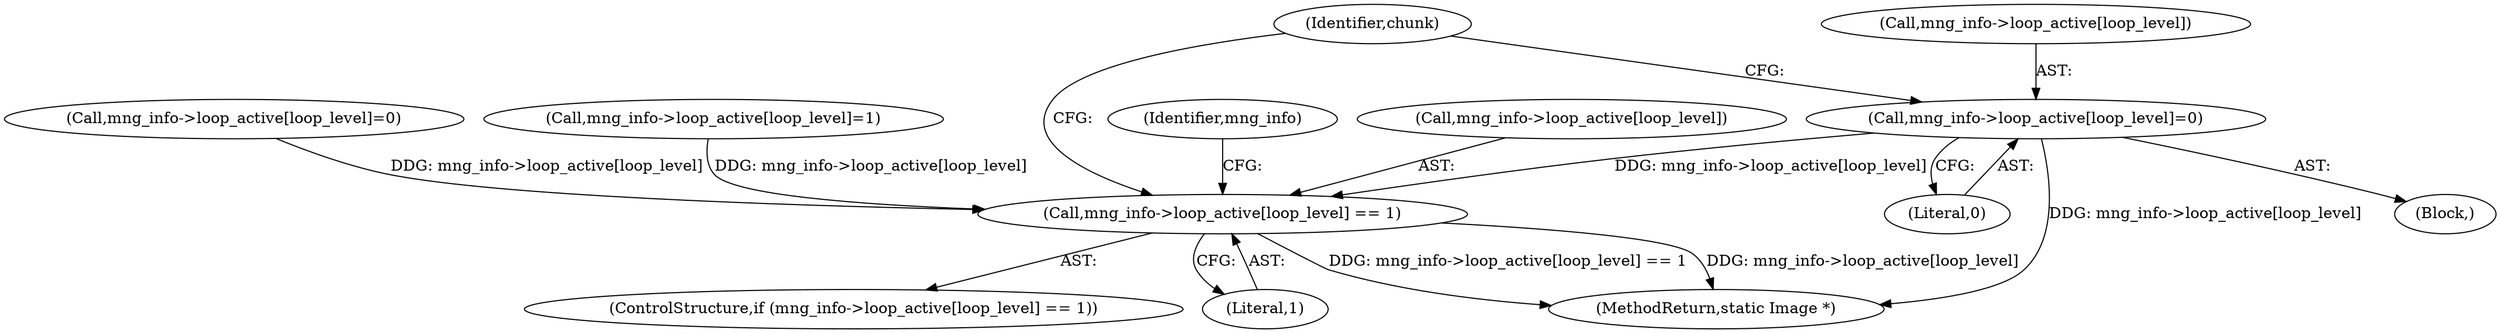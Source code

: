 digraph "0_ImageMagick_22e0310345499ffe906c604428f2a3a668942b05@array" {
"1003099" [label="(Call,mng_info->loop_active[loop_level]=0)"];
"1003109" [label="(Call,mng_info->loop_active[loop_level] == 1)"];
"1003105" [label="(Literal,0)"];
"1003185" [label="(Call,mng_info->loop_active[loop_level]=0)"];
"1002999" [label="(Call,mng_info->loop_active[loop_level]=1)"];
"1003099" [label="(Call,mng_info->loop_active[loop_level]=0)"];
"1003222" [label="(Identifier,chunk)"];
"1007383" [label="(MethodReturn,static Image *)"];
"1003108" [label="(ControlStructure,if (mng_info->loop_active[loop_level] == 1))"];
"1003120" [label="(Identifier,mng_info)"];
"1003094" [label="(Block,)"];
"1003115" [label="(Literal,1)"];
"1003110" [label="(Call,mng_info->loop_active[loop_level])"];
"1003109" [label="(Call,mng_info->loop_active[loop_level] == 1)"];
"1003100" [label="(Call,mng_info->loop_active[loop_level])"];
"1003099" -> "1003094"  [label="AST: "];
"1003099" -> "1003105"  [label="CFG: "];
"1003100" -> "1003099"  [label="AST: "];
"1003105" -> "1003099"  [label="AST: "];
"1003222" -> "1003099"  [label="CFG: "];
"1003099" -> "1007383"  [label="DDG: mng_info->loop_active[loop_level]"];
"1003099" -> "1003109"  [label="DDG: mng_info->loop_active[loop_level]"];
"1003109" -> "1003108"  [label="AST: "];
"1003109" -> "1003115"  [label="CFG: "];
"1003110" -> "1003109"  [label="AST: "];
"1003115" -> "1003109"  [label="AST: "];
"1003120" -> "1003109"  [label="CFG: "];
"1003222" -> "1003109"  [label="CFG: "];
"1003109" -> "1007383"  [label="DDG: mng_info->loop_active[loop_level]"];
"1003109" -> "1007383"  [label="DDG: mng_info->loop_active[loop_level] == 1"];
"1002999" -> "1003109"  [label="DDG: mng_info->loop_active[loop_level]"];
"1003185" -> "1003109"  [label="DDG: mng_info->loop_active[loop_level]"];
}

